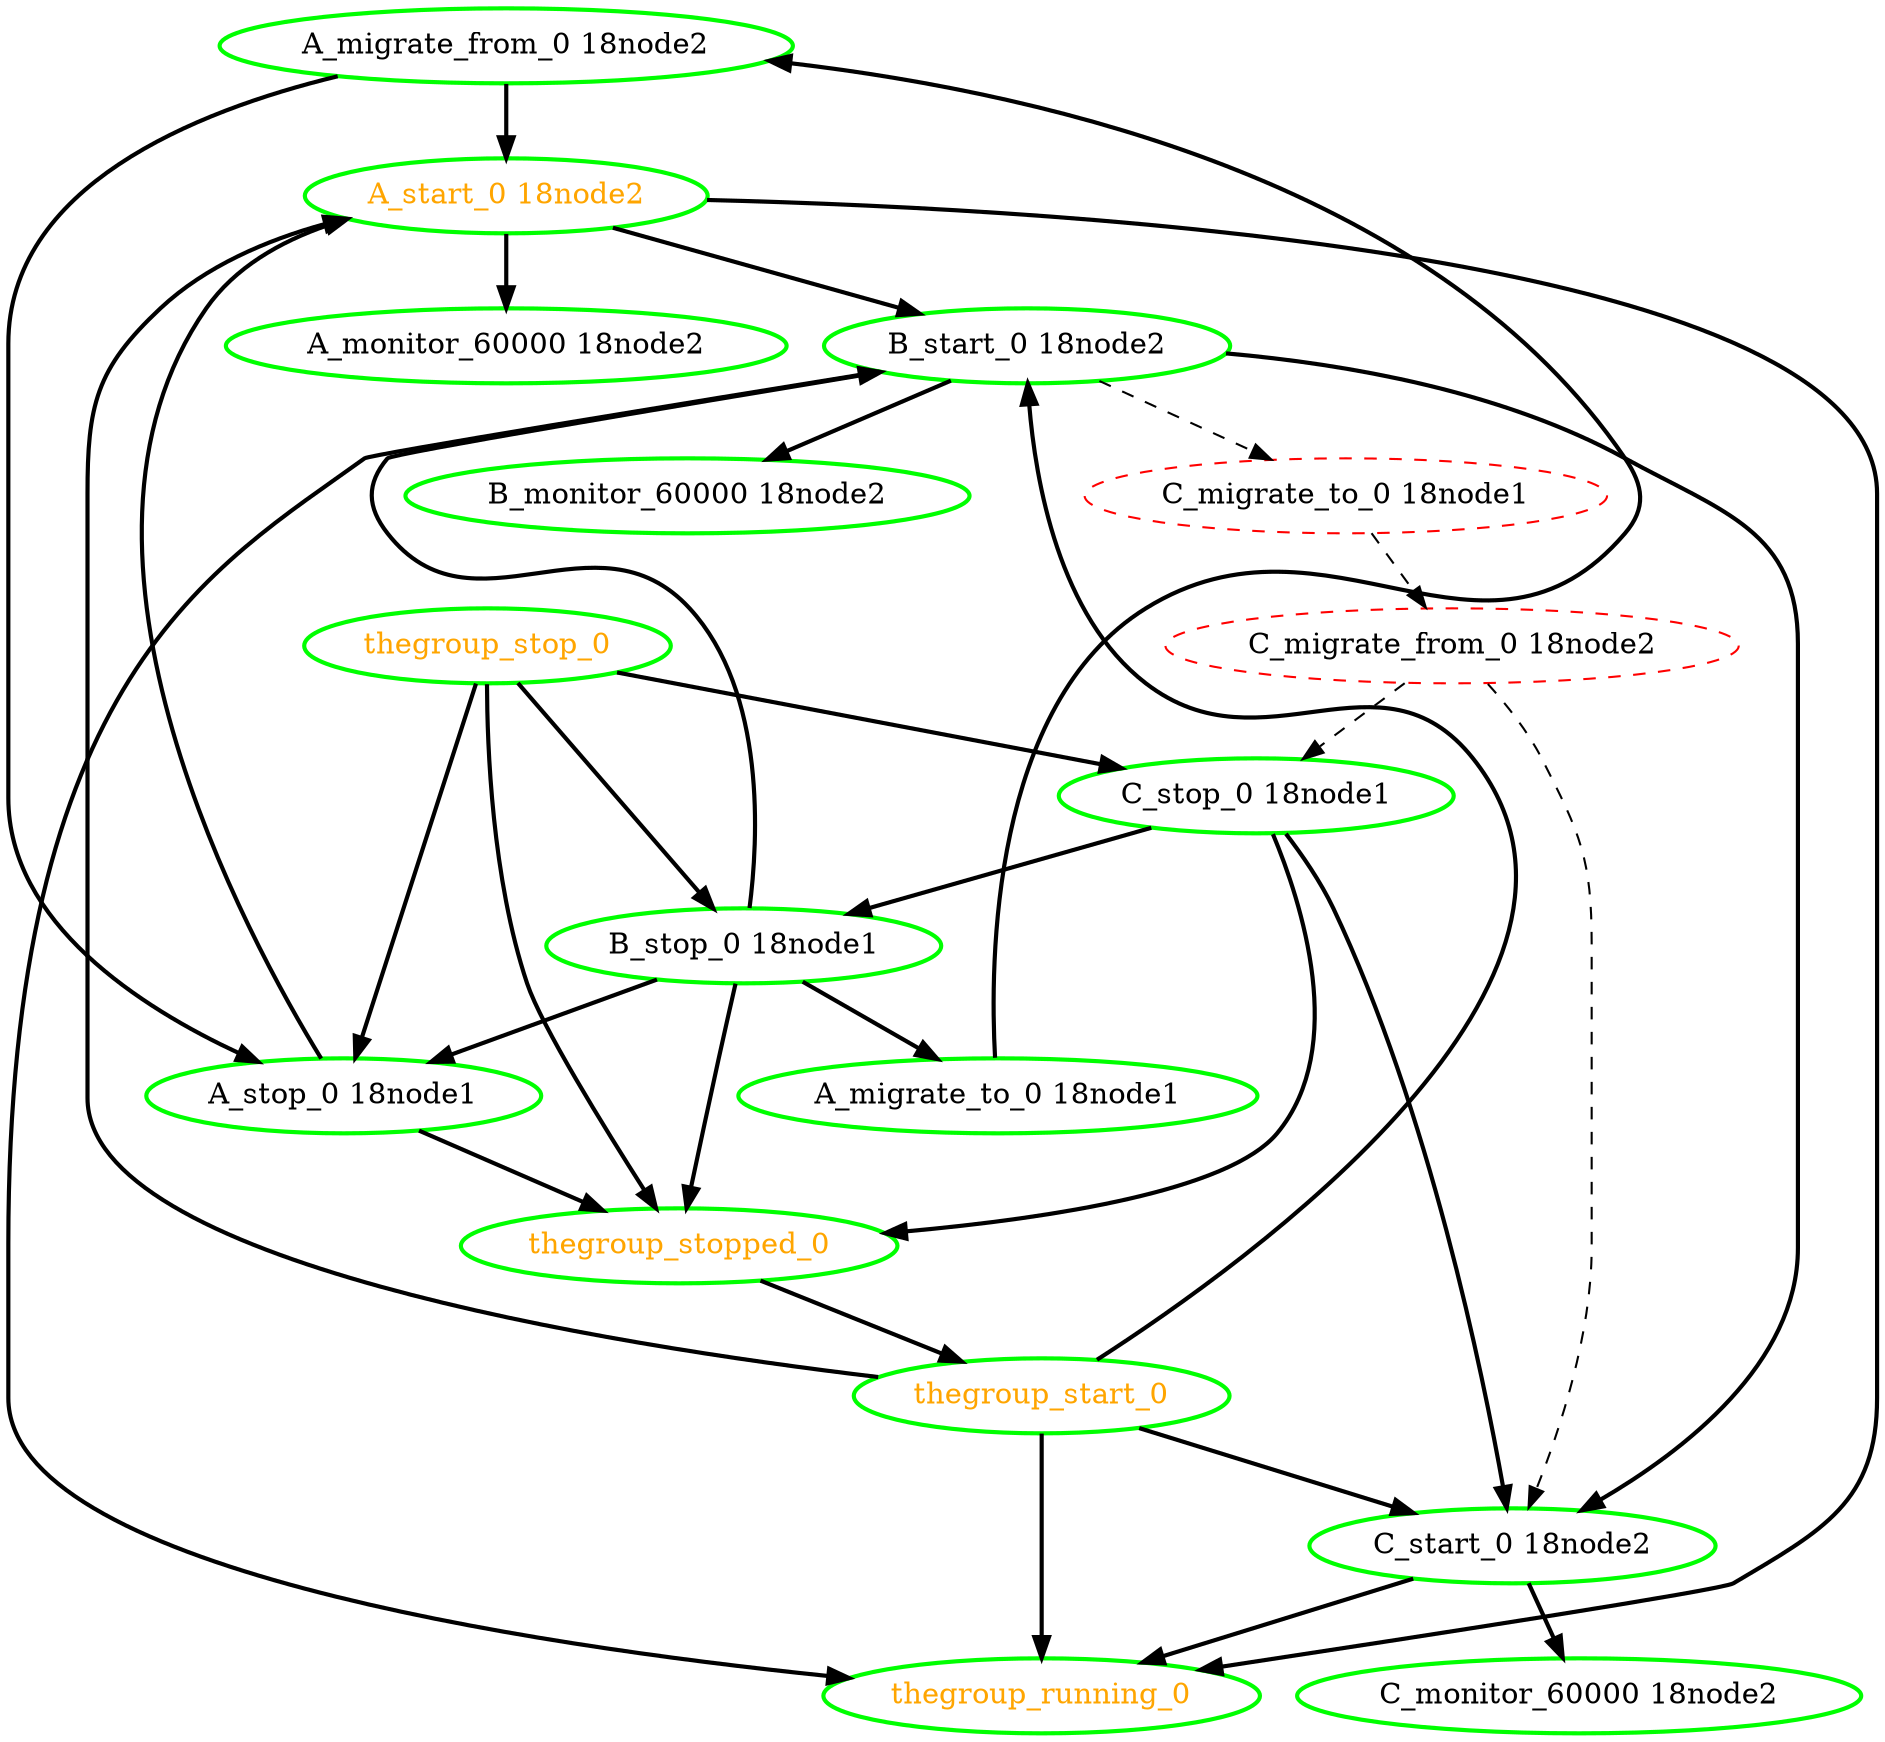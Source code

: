  digraph "g" {
"A_migrate_from_0 18node2" -> "A_start_0 18node2" [ style = bold]
"A_migrate_from_0 18node2" -> "A_stop_0 18node1" [ style = bold]
"A_migrate_from_0 18node2" [ style=bold color="green" fontcolor="black"]
"A_migrate_to_0 18node1" -> "A_migrate_from_0 18node2" [ style = bold]
"A_migrate_to_0 18node1" [ style=bold color="green" fontcolor="black"]
"A_monitor_60000 18node2" [ style=bold color="green" fontcolor="black"]
"A_start_0 18node2" -> "A_monitor_60000 18node2" [ style = bold]
"A_start_0 18node2" -> "B_start_0 18node2" [ style = bold]
"A_start_0 18node2" -> "thegroup_running_0" [ style = bold]
"A_start_0 18node2" [ style=bold color="green" fontcolor="orange"]
"A_stop_0 18node1" -> "A_start_0 18node2" [ style = bold]
"A_stop_0 18node1" -> "thegroup_stopped_0" [ style = bold]
"A_stop_0 18node1" [ style=bold color="green" fontcolor="black"]
"B_monitor_60000 18node2" [ style=bold color="green" fontcolor="black"]
"B_start_0 18node2" -> "B_monitor_60000 18node2" [ style = bold]
"B_start_0 18node2" -> "C_migrate_to_0 18node1" [ style = dashed]
"B_start_0 18node2" -> "C_start_0 18node2" [ style = bold]
"B_start_0 18node2" -> "thegroup_running_0" [ style = bold]
"B_start_0 18node2" [ style=bold color="green" fontcolor="black"]
"B_stop_0 18node1" -> "A_migrate_to_0 18node1" [ style = bold]
"B_stop_0 18node1" -> "A_stop_0 18node1" [ style = bold]
"B_stop_0 18node1" -> "B_start_0 18node2" [ style = bold]
"B_stop_0 18node1" -> "thegroup_stopped_0" [ style = bold]
"B_stop_0 18node1" [ style=bold color="green" fontcolor="black"]
"C_migrate_from_0 18node2" -> "C_start_0 18node2" [ style = dashed]
"C_migrate_from_0 18node2" -> "C_stop_0 18node1" [ style = dashed]
"C_migrate_from_0 18node2" [ style=dashed color="red" fontcolor="black"]
"C_migrate_to_0 18node1" -> "C_migrate_from_0 18node2" [ style = dashed]
"C_migrate_to_0 18node1" [ style=dashed color="red" fontcolor="black"]
"C_monitor_60000 18node2" [ style=bold color="green" fontcolor="black"]
"C_start_0 18node2" -> "C_monitor_60000 18node2" [ style = bold]
"C_start_0 18node2" -> "thegroup_running_0" [ style = bold]
"C_start_0 18node2" [ style=bold color="green" fontcolor="black"]
"C_stop_0 18node1" -> "B_stop_0 18node1" [ style = bold]
"C_stop_0 18node1" -> "C_start_0 18node2" [ style = bold]
"C_stop_0 18node1" -> "thegroup_stopped_0" [ style = bold]
"C_stop_0 18node1" [ style=bold color="green" fontcolor="black"]
"thegroup_running_0" [ style=bold color="green" fontcolor="orange"]
"thegroup_start_0" -> "A_start_0 18node2" [ style = bold]
"thegroup_start_0" -> "B_start_0 18node2" [ style = bold]
"thegroup_start_0" -> "C_start_0 18node2" [ style = bold]
"thegroup_start_0" -> "thegroup_running_0" [ style = bold]
"thegroup_start_0" [ style=bold color="green" fontcolor="orange"]
"thegroup_stop_0" -> "A_stop_0 18node1" [ style = bold]
"thegroup_stop_0" -> "B_stop_0 18node1" [ style = bold]
"thegroup_stop_0" -> "C_stop_0 18node1" [ style = bold]
"thegroup_stop_0" -> "thegroup_stopped_0" [ style = bold]
"thegroup_stop_0" [ style=bold color="green" fontcolor="orange"]
"thegroup_stopped_0" -> "thegroup_start_0" [ style = bold]
"thegroup_stopped_0" [ style=bold color="green" fontcolor="orange"]
}
